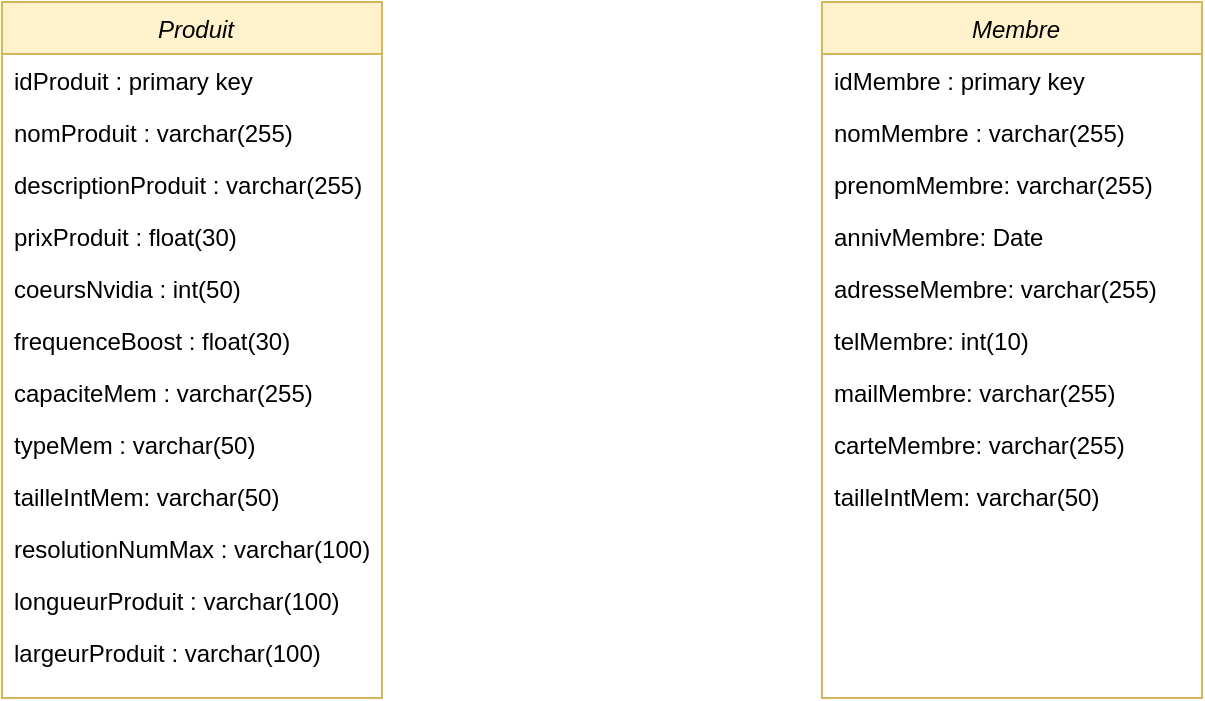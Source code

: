 <mxfile version="15.2.9" type="github">
  <diagram id="C5RBs43oDa-KdzZeNtuy" name="Page-1">
    <mxGraphModel dx="1422" dy="794" grid="1" gridSize="10" guides="1" tooltips="1" connect="1" arrows="1" fold="1" page="1" pageScale="1" pageWidth="1169" pageHeight="827" math="0" shadow="0">
      <root>
        <mxCell id="WIyWlLk6GJQsqaUBKTNV-0" />
        <mxCell id="WIyWlLk6GJQsqaUBKTNV-1" parent="WIyWlLk6GJQsqaUBKTNV-0" />
        <mxCell id="zkfFHV4jXpPFQw0GAbJ--0" value="Membre" style="swimlane;fontStyle=2;align=center;verticalAlign=top;childLayout=stackLayout;horizontal=1;startSize=26;horizontalStack=0;resizeParent=1;resizeLast=0;collapsible=1;marginBottom=0;rounded=0;shadow=0;strokeWidth=1;fillColor=#fff2cc;strokeColor=#d6b656;swimlaneLine=1;spacingLeft=4;" parent="WIyWlLk6GJQsqaUBKTNV-1" vertex="1">
          <mxGeometry x="680" y="262" width="190" height="348" as="geometry">
            <mxRectangle x="230" y="140" width="160" height="26" as="alternateBounds" />
          </mxGeometry>
        </mxCell>
        <mxCell id="zkfFHV4jXpPFQw0GAbJ--2" value="idMembre : primary key&#xa;" style="text;align=left;verticalAlign=top;spacingLeft=4;spacingRight=4;overflow=hidden;rotatable=0;points=[[0,0.5],[1,0.5]];portConstraint=eastwest;rounded=0;shadow=0;html=0;imageAspect=1;" parent="zkfFHV4jXpPFQw0GAbJ--0" vertex="1">
          <mxGeometry y="26" width="190" height="26" as="geometry" />
        </mxCell>
        <mxCell id="zkfFHV4jXpPFQw0GAbJ--3" value="nomMembre : varchar(255)&#xa;" style="text;align=left;verticalAlign=top;spacingLeft=4;spacingRight=4;overflow=hidden;rotatable=0;points=[[0,0.5],[1,0.5]];portConstraint=eastwest;rounded=0;shadow=0;html=0;" parent="zkfFHV4jXpPFQw0GAbJ--0" vertex="1">
          <mxGeometry y="52" width="190" height="26" as="geometry" />
        </mxCell>
        <mxCell id="zkfFHV4jXpPFQw0GAbJ--5" value="prenomMembre: varchar(255)" style="text;align=left;verticalAlign=top;spacingLeft=4;spacingRight=4;overflow=hidden;rotatable=0;points=[[0,0.5],[1,0.5]];portConstraint=eastwest;" parent="zkfFHV4jXpPFQw0GAbJ--0" vertex="1">
          <mxGeometry y="78" width="190" height="26" as="geometry" />
        </mxCell>
        <mxCell id="_xoFxerOQzkBsiOMPmsE-11" value="annivMembre: Date&#xa;" style="text;align=left;verticalAlign=top;spacingLeft=4;spacingRight=4;overflow=hidden;rotatable=0;points=[[0,0.5],[1,0.5]];portConstraint=eastwest;" parent="zkfFHV4jXpPFQw0GAbJ--0" vertex="1">
          <mxGeometry y="104" width="190" height="26" as="geometry" />
        </mxCell>
        <mxCell id="6Dw1GQIiOZQQh7SxlCh9-17" value="adresseMembre: varchar(255)&#xa;" style="text;align=left;verticalAlign=top;spacingLeft=4;spacingRight=4;overflow=hidden;rotatable=0;points=[[0,0.5],[1,0.5]];portConstraint=eastwest;" vertex="1" parent="zkfFHV4jXpPFQw0GAbJ--0">
          <mxGeometry y="130" width="190" height="26" as="geometry" />
        </mxCell>
        <mxCell id="6Dw1GQIiOZQQh7SxlCh9-16" value="telMembre: int(10)&#xa;" style="text;align=left;verticalAlign=top;spacingLeft=4;spacingRight=4;overflow=hidden;rotatable=0;points=[[0,0.5],[1,0.5]];portConstraint=eastwest;" vertex="1" parent="zkfFHV4jXpPFQw0GAbJ--0">
          <mxGeometry y="156" width="190" height="26" as="geometry" />
        </mxCell>
        <mxCell id="6Dw1GQIiOZQQh7SxlCh9-20" value="mailMembre: varchar(255)&#xa;" style="text;align=left;verticalAlign=top;spacingLeft=4;spacingRight=4;overflow=hidden;rotatable=0;points=[[0,0.5],[1,0.5]];portConstraint=eastwest;" vertex="1" parent="zkfFHV4jXpPFQw0GAbJ--0">
          <mxGeometry y="182" width="190" height="26" as="geometry" />
        </mxCell>
        <mxCell id="6Dw1GQIiOZQQh7SxlCh9-19" value="carteMembre: varchar(255)&#xa;" style="text;align=left;verticalAlign=top;spacingLeft=4;spacingRight=4;overflow=hidden;rotatable=0;points=[[0,0.5],[1,0.5]];portConstraint=eastwest;" vertex="1" parent="zkfFHV4jXpPFQw0GAbJ--0">
          <mxGeometry y="208" width="190" height="26" as="geometry" />
        </mxCell>
        <mxCell id="6Dw1GQIiOZQQh7SxlCh9-18" value="tailleIntMem: varchar(50)&#xa;" style="text;align=left;verticalAlign=top;spacingLeft=4;spacingRight=4;overflow=hidden;rotatable=0;points=[[0,0.5],[1,0.5]];portConstraint=eastwest;" vertex="1" parent="zkfFHV4jXpPFQw0GAbJ--0">
          <mxGeometry y="234" width="190" height="26" as="geometry" />
        </mxCell>
        <mxCell id="6Dw1GQIiOZQQh7SxlCh9-24" value="Produit" style="swimlane;fontStyle=2;align=center;verticalAlign=top;childLayout=stackLayout;horizontal=1;startSize=26;horizontalStack=0;resizeParent=1;resizeLast=0;collapsible=1;marginBottom=0;rounded=0;shadow=0;strokeWidth=1;fillColor=#fff2cc;strokeColor=#d6b656;swimlaneLine=1;spacingLeft=4;" vertex="1" parent="WIyWlLk6GJQsqaUBKTNV-1">
          <mxGeometry x="270" y="262" width="190" height="348" as="geometry">
            <mxRectangle x="230" y="140" width="160" height="26" as="alternateBounds" />
          </mxGeometry>
        </mxCell>
        <mxCell id="6Dw1GQIiOZQQh7SxlCh9-25" value="idProduit : primary key&#xa;" style="text;align=left;verticalAlign=top;spacingLeft=4;spacingRight=4;overflow=hidden;rotatable=0;points=[[0,0.5],[1,0.5]];portConstraint=eastwest;rounded=0;shadow=0;html=0;imageAspect=1;" vertex="1" parent="6Dw1GQIiOZQQh7SxlCh9-24">
          <mxGeometry y="26" width="190" height="26" as="geometry" />
        </mxCell>
        <mxCell id="6Dw1GQIiOZQQh7SxlCh9-26" value="nomProduit : varchar(255)&#xa;" style="text;align=left;verticalAlign=top;spacingLeft=4;spacingRight=4;overflow=hidden;rotatable=0;points=[[0,0.5],[1,0.5]];portConstraint=eastwest;rounded=0;shadow=0;html=0;" vertex="1" parent="6Dw1GQIiOZQQh7SxlCh9-24">
          <mxGeometry y="52" width="190" height="26" as="geometry" />
        </mxCell>
        <mxCell id="6Dw1GQIiOZQQh7SxlCh9-27" value="descriptionProduit : varchar(255)" style="text;align=left;verticalAlign=top;spacingLeft=4;spacingRight=4;overflow=hidden;rotatable=0;points=[[0,0.5],[1,0.5]];portConstraint=eastwest;" vertex="1" parent="6Dw1GQIiOZQQh7SxlCh9-24">
          <mxGeometry y="78" width="190" height="26" as="geometry" />
        </mxCell>
        <mxCell id="6Dw1GQIiOZQQh7SxlCh9-28" value="prixProduit : float(30)&#xa;" style="text;align=left;verticalAlign=top;spacingLeft=4;spacingRight=4;overflow=hidden;rotatable=0;points=[[0,0.5],[1,0.5]];portConstraint=eastwest;" vertex="1" parent="6Dw1GQIiOZQQh7SxlCh9-24">
          <mxGeometry y="104" width="190" height="26" as="geometry" />
        </mxCell>
        <mxCell id="6Dw1GQIiOZQQh7SxlCh9-29" value="coeursNvidia : int(50)&#xa;" style="text;align=left;verticalAlign=top;spacingLeft=4;spacingRight=4;overflow=hidden;rotatable=0;points=[[0,0.5],[1,0.5]];portConstraint=eastwest;" vertex="1" parent="6Dw1GQIiOZQQh7SxlCh9-24">
          <mxGeometry y="130" width="190" height="26" as="geometry" />
        </mxCell>
        <mxCell id="6Dw1GQIiOZQQh7SxlCh9-30" value="frequenceBoost : float(30)&#xa;" style="text;align=left;verticalAlign=top;spacingLeft=4;spacingRight=4;overflow=hidden;rotatable=0;points=[[0,0.5],[1,0.5]];portConstraint=eastwest;" vertex="1" parent="6Dw1GQIiOZQQh7SxlCh9-24">
          <mxGeometry y="156" width="190" height="26" as="geometry" />
        </mxCell>
        <mxCell id="6Dw1GQIiOZQQh7SxlCh9-31" value="capaciteMem : varchar(255)&#xa;" style="text;align=left;verticalAlign=top;spacingLeft=4;spacingRight=4;overflow=hidden;rotatable=0;points=[[0,0.5],[1,0.5]];portConstraint=eastwest;" vertex="1" parent="6Dw1GQIiOZQQh7SxlCh9-24">
          <mxGeometry y="182" width="190" height="26" as="geometry" />
        </mxCell>
        <mxCell id="6Dw1GQIiOZQQh7SxlCh9-32" value="typeMem : varchar(50)&#xa;" style="text;align=left;verticalAlign=top;spacingLeft=4;spacingRight=4;overflow=hidden;rotatable=0;points=[[0,0.5],[1,0.5]];portConstraint=eastwest;" vertex="1" parent="6Dw1GQIiOZQQh7SxlCh9-24">
          <mxGeometry y="208" width="190" height="26" as="geometry" />
        </mxCell>
        <mxCell id="6Dw1GQIiOZQQh7SxlCh9-33" value="tailleIntMem: varchar(50)&#xa;" style="text;align=left;verticalAlign=top;spacingLeft=4;spacingRight=4;overflow=hidden;rotatable=0;points=[[0,0.5],[1,0.5]];portConstraint=eastwest;" vertex="1" parent="6Dw1GQIiOZQQh7SxlCh9-24">
          <mxGeometry y="234" width="190" height="26" as="geometry" />
        </mxCell>
        <mxCell id="6Dw1GQIiOZQQh7SxlCh9-34" value="resolutionNumMax : varchar(100)&#xa;" style="text;align=left;verticalAlign=top;spacingLeft=4;spacingRight=4;overflow=hidden;rotatable=0;points=[[0,0.5],[1,0.5]];portConstraint=eastwest;" vertex="1" parent="6Dw1GQIiOZQQh7SxlCh9-24">
          <mxGeometry y="260" width="190" height="26" as="geometry" />
        </mxCell>
        <mxCell id="6Dw1GQIiOZQQh7SxlCh9-35" value="longueurProduit : varchar(100)&#xa;" style="text;align=left;verticalAlign=top;spacingLeft=4;spacingRight=4;overflow=hidden;rotatable=0;points=[[0,0.5],[1,0.5]];portConstraint=eastwest;" vertex="1" parent="6Dw1GQIiOZQQh7SxlCh9-24">
          <mxGeometry y="286" width="190" height="26" as="geometry" />
        </mxCell>
        <mxCell id="6Dw1GQIiOZQQh7SxlCh9-36" value="largeurProduit : varchar(100)&#xa;" style="text;align=left;verticalAlign=top;spacingLeft=4;spacingRight=4;overflow=hidden;rotatable=0;points=[[0,0.5],[1,0.5]];portConstraint=eastwest;" vertex="1" parent="6Dw1GQIiOZQQh7SxlCh9-24">
          <mxGeometry y="312" width="190" height="26" as="geometry" />
        </mxCell>
      </root>
    </mxGraphModel>
  </diagram>
</mxfile>

